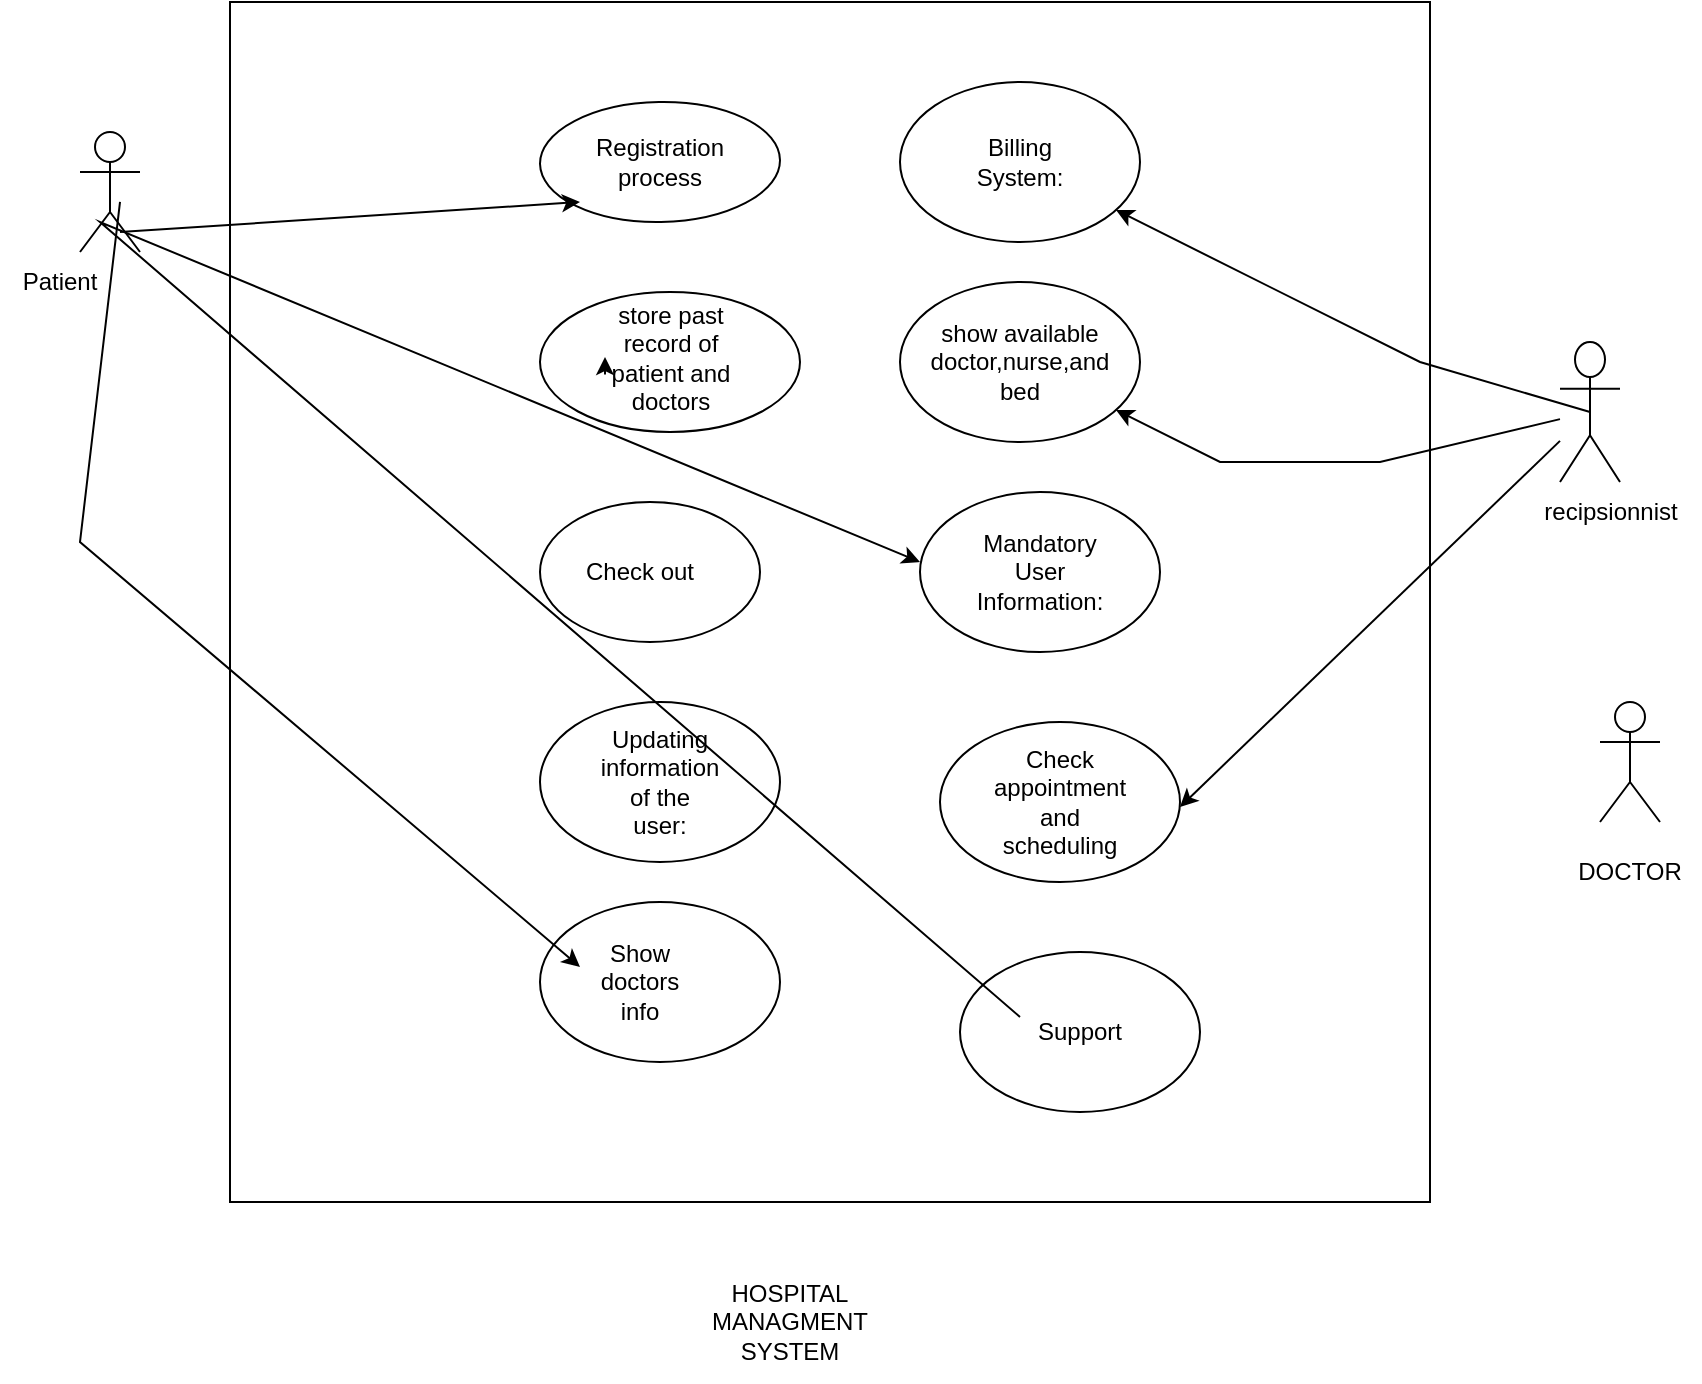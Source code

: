 <mxfile version="20.2.8" type="device"><diagram id="5yCqiNjhUkQeZ4kMIkke" name="Page-1"><mxGraphModel dx="868" dy="435" grid="1" gridSize="10" guides="1" tooltips="1" connect="1" arrows="1" fold="1" page="1" pageScale="1" pageWidth="850" pageHeight="1100" math="0" shadow="0"><root><mxCell id="0"/><mxCell id="1" parent="0"/><mxCell id="EM51x81ND-ktUTeUDPsh-1" value="" style="whiteSpace=wrap;html=1;aspect=fixed;" parent="1" vertex="1"><mxGeometry x="125" y="20" width="600" height="600" as="geometry"/></mxCell><mxCell id="EM51x81ND-ktUTeUDPsh-3" value="" style="ellipse;whiteSpace=wrap;html=1;rotation=-1;" parent="1" vertex="1"><mxGeometry x="280" y="70" width="120" height="60" as="geometry"/></mxCell><mxCell id="EM51x81ND-ktUTeUDPsh-4" value="Registration process" style="text;html=1;strokeColor=none;fillColor=none;align=center;verticalAlign=middle;whiteSpace=wrap;rounded=0;" parent="1" vertex="1"><mxGeometry x="310" y="85" width="60" height="30" as="geometry"/></mxCell><mxCell id="EM51x81ND-ktUTeUDPsh-6" value="" style="ellipse;whiteSpace=wrap;html=1;" parent="1" vertex="1"><mxGeometry x="280" y="270" width="110" height="70" as="geometry"/></mxCell><mxCell id="EM51x81ND-ktUTeUDPsh-7" value="Check out" style="text;html=1;strokeColor=none;fillColor=none;align=center;verticalAlign=middle;whiteSpace=wrap;rounded=0;" parent="1" vertex="1"><mxGeometry x="300" y="290" width="60" height="30" as="geometry"/></mxCell><mxCell id="EM51x81ND-ktUTeUDPsh-8" value="" style="ellipse;whiteSpace=wrap;html=1;" parent="1" vertex="1"><mxGeometry x="280" y="165" width="130" height="70" as="geometry"/></mxCell><mxCell id="EM51x81ND-ktUTeUDPsh-11" value="" style="ellipse;whiteSpace=wrap;html=1;" parent="1" vertex="1"><mxGeometry x="470" y="265" width="120" height="80" as="geometry"/></mxCell><mxCell id="EM51x81ND-ktUTeUDPsh-12" value="Mandatory User Information:" style="text;html=1;strokeColor=none;fillColor=none;align=center;verticalAlign=middle;whiteSpace=wrap;rounded=0;" parent="1" vertex="1"><mxGeometry x="500" y="290" width="60" height="30" as="geometry"/></mxCell><mxCell id="EM51x81ND-ktUTeUDPsh-13" value="" style="ellipse;whiteSpace=wrap;html=1;" parent="1" vertex="1"><mxGeometry x="280" y="370" width="120" height="80" as="geometry"/></mxCell><mxCell id="EM51x81ND-ktUTeUDPsh-14" value="Updating information of the user:" style="text;html=1;strokeColor=none;fillColor=none;align=center;verticalAlign=middle;whiteSpace=wrap;rounded=0;" parent="1" vertex="1"><mxGeometry x="310" y="397.5" width="60" height="25" as="geometry"/></mxCell><mxCell id="EM51x81ND-ktUTeUDPsh-16" value="" style="ellipse;whiteSpace=wrap;html=1;" parent="1" vertex="1"><mxGeometry x="460" y="60" width="120" height="80" as="geometry"/></mxCell><mxCell id="EM51x81ND-ktUTeUDPsh-17" value="Billing System:" style="text;html=1;strokeColor=none;fillColor=none;align=center;verticalAlign=middle;whiteSpace=wrap;rounded=0;" parent="1" vertex="1"><mxGeometry x="490" y="85" width="60" height="30" as="geometry"/></mxCell><mxCell id="EM51x81ND-ktUTeUDPsh-18" value="" style="ellipse;whiteSpace=wrap;html=1;" parent="1" vertex="1"><mxGeometry x="460" y="160" width="120" height="80" as="geometry"/></mxCell><mxCell id="EM51x81ND-ktUTeUDPsh-19" value="&lt;div&gt;show available doctor,nurse,and bed&lt;/div&gt;" style="text;html=1;strokeColor=none;fillColor=none;align=center;verticalAlign=middle;whiteSpace=wrap;rounded=0;" parent="1" vertex="1"><mxGeometry x="490" y="185" width="60" height="30" as="geometry"/></mxCell><mxCell id="EM51x81ND-ktUTeUDPsh-20" value="" style="ellipse;whiteSpace=wrap;html=1;" parent="1" vertex="1"><mxGeometry x="480" y="380" width="120" height="80" as="geometry"/></mxCell><mxCell id="EM51x81ND-ktUTeUDPsh-22" value="Check appointment and scheduling" style="text;html=1;strokeColor=none;fillColor=none;align=center;verticalAlign=middle;whiteSpace=wrap;rounded=0;" parent="1" vertex="1"><mxGeometry x="510" y="405" width="60" height="30" as="geometry"/></mxCell><mxCell id="EM51x81ND-ktUTeUDPsh-23" value="" style="ellipse;whiteSpace=wrap;html=1;" parent="1" vertex="1"><mxGeometry x="280" y="470" width="120" height="80" as="geometry"/></mxCell><mxCell id="EM51x81ND-ktUTeUDPsh-24" value="Show doctors info" style="text;html=1;strokeColor=none;fillColor=none;align=center;verticalAlign=middle;whiteSpace=wrap;rounded=0;" parent="1" vertex="1"><mxGeometry x="300" y="495" width="60" height="30" as="geometry"/></mxCell><mxCell id="EM51x81ND-ktUTeUDPsh-25" value="" style="ellipse;whiteSpace=wrap;html=1;" parent="1" vertex="1"><mxGeometry x="490" y="495" width="120" height="80" as="geometry"/></mxCell><mxCell id="EM51x81ND-ktUTeUDPsh-26" value="Support" style="text;html=1;strokeColor=none;fillColor=none;align=center;verticalAlign=middle;whiteSpace=wrap;rounded=0;" parent="1" vertex="1"><mxGeometry x="520" y="520" width="60" height="30" as="geometry"/></mxCell><mxCell id="EM51x81ND-ktUTeUDPsh-27" value="&lt;div&gt;store past record of patient and doctors&lt;/div&gt;" style="text;html=1;strokeColor=none;fillColor=none;align=center;verticalAlign=middle;whiteSpace=wrap;rounded=0;" parent="1" vertex="1"><mxGeometry x="312.5" y="180" width="65" height="35" as="geometry"/></mxCell><mxCell id="EM51x81ND-ktUTeUDPsh-29" value="&amp;nbsp;" style="shape=umlActor;verticalLabelPosition=bottom;verticalAlign=top;html=1;outlineConnect=0;" parent="1" vertex="1"><mxGeometry x="50" y="85" width="30" height="60" as="geometry"/></mxCell><mxCell id="EM51x81ND-ktUTeUDPsh-33" value="Patient" style="text;html=1;strokeColor=none;fillColor=none;align=center;verticalAlign=middle;whiteSpace=wrap;rounded=0;" parent="1" vertex="1"><mxGeometry x="10" y="150" width="60" height="20" as="geometry"/></mxCell><mxCell id="EM51x81ND-ktUTeUDPsh-38" value="" style="endArrow=classic;html=1;rounded=0;" parent="1" edge="1"><mxGeometry width="50" height="50" relative="1" as="geometry"><mxPoint x="70" y="135" as="sourcePoint"/><mxPoint x="300" y="120" as="targetPoint"/><Array as="points"><mxPoint x="300" y="120"/></Array></mxGeometry></mxCell><mxCell id="3M2ybHw5ctODsIfFmqvQ-5" value="" style="shape=umlActor;verticalLabelPosition=bottom;verticalAlign=top;html=1;outlineConnect=0;" parent="1" vertex="1"><mxGeometry x="790" y="190" width="30" height="70" as="geometry"/></mxCell><mxCell id="3M2ybHw5ctODsIfFmqvQ-12" value="" style="endArrow=classic;html=1;rounded=0;fontFamily=Helvetica;fontSize=12;fontColor=default;exitX=0.5;exitY=0.5;exitDx=0;exitDy=0;exitPerimeter=0;" parent="1" source="3M2ybHw5ctODsIfFmqvQ-5" target="EM51x81ND-ktUTeUDPsh-16" edge="1"><mxGeometry width="50" height="50" relative="1" as="geometry"><mxPoint x="420" y="340" as="sourcePoint"/><mxPoint x="470" y="290" as="targetPoint"/><Array as="points"><mxPoint x="720" y="200"/></Array></mxGeometry></mxCell><mxCell id="3M2ybHw5ctODsIfFmqvQ-15" style="edgeStyle=orthogonalEdgeStyle;rounded=0;orthogonalLoop=1;jettySize=auto;html=1;exitX=0;exitY=0.75;exitDx=0;exitDy=0;entryX=0;entryY=0.5;entryDx=0;entryDy=0;fontFamily=Helvetica;fontSize=12;fontColor=default;" parent="1" source="EM51x81ND-ktUTeUDPsh-27" target="EM51x81ND-ktUTeUDPsh-27" edge="1"><mxGeometry relative="1" as="geometry"/></mxCell><mxCell id="3M2ybHw5ctODsIfFmqvQ-19" value="" style="endArrow=classic;html=1;rounded=0;fontFamily=Helvetica;fontSize=12;fontColor=default;exitX=0;exitY=0.25;exitDx=0;exitDy=0;" parent="1" source="EM51x81ND-ktUTeUDPsh-26" edge="1"><mxGeometry width="50" height="50" relative="1" as="geometry"><mxPoint x="130" y="180" as="sourcePoint"/><mxPoint x="470" y="300" as="targetPoint"/><Array as="points"><mxPoint x="60" y="130"/></Array></mxGeometry></mxCell><mxCell id="3M2ybHw5ctODsIfFmqvQ-20" value="" style="endArrow=classic;html=1;rounded=0;fontFamily=Helvetica;fontSize=12;fontColor=default;startArrow=none;" parent="1" source="3M2ybHw5ctODsIfFmqvQ-5" edge="1"><mxGeometry width="50" height="50" relative="1" as="geometry"><mxPoint x="810" y="286" as="sourcePoint"/><mxPoint x="600" y="422.5" as="targetPoint"/><Array as="points"/></mxGeometry></mxCell><mxCell id="3M2ybHw5ctODsIfFmqvQ-11" value="&lt;div&gt;recipsionnist&lt;/div&gt;" style="text;html=1;align=center;verticalAlign=middle;resizable=0;points=[];autosize=1;strokeColor=none;fillColor=none;fontSize=12;fontFamily=Helvetica;fontColor=default;" parent="1" vertex="1"><mxGeometry x="770" y="260" width="90" height="30" as="geometry"/></mxCell><mxCell id="3M2ybHw5ctODsIfFmqvQ-25" value="" style="endArrow=classic;html=1;rounded=0;fontFamily=Helvetica;fontSize=12;fontColor=default;entryX=0;entryY=0.25;entryDx=0;entryDy=0;exitX=0.667;exitY=0.583;exitDx=0;exitDy=0;exitPerimeter=0;" parent="1" source="EM51x81ND-ktUTeUDPsh-29" target="EM51x81ND-ktUTeUDPsh-24" edge="1"><mxGeometry width="50" height="50" relative="1" as="geometry"><mxPoint x="70" y="130" as="sourcePoint"/><mxPoint x="470" y="330" as="targetPoint"/><Array as="points"><mxPoint x="50" y="290"/></Array></mxGeometry></mxCell><mxCell id="3M2ybHw5ctODsIfFmqvQ-29" value="" style="endArrow=classic;html=1;rounded=0;fontFamily=Helvetica;fontSize=12;fontColor=default;" parent="1" source="3M2ybHw5ctODsIfFmqvQ-5" target="EM51x81ND-ktUTeUDPsh-18" edge="1"><mxGeometry width="50" height="50" relative="1" as="geometry"><mxPoint x="800" y="400" as="sourcePoint"/><mxPoint x="680" y="220" as="targetPoint"/><Array as="points"><mxPoint x="700" y="250"/><mxPoint x="680" y="250"/><mxPoint x="620" y="250"/></Array></mxGeometry></mxCell><mxCell id="3M2ybHw5ctODsIfFmqvQ-32" value="HOSPITAL MANAGMENT SYSTEM" style="text;html=1;strokeColor=none;fillColor=none;align=center;verticalAlign=middle;whiteSpace=wrap;rounded=0;fontFamily=Helvetica;fontSize=12;fontColor=default;" parent="1" vertex="1"><mxGeometry x="360" y="650" width="90" height="60" as="geometry"/></mxCell><mxCell id="3M2ybHw5ctODsIfFmqvQ-37" value="" style="shape=umlActor;verticalLabelPosition=bottom;verticalAlign=top;html=1;outlineConnect=0;fontFamily=Helvetica;fontSize=12;fontColor=default;strokeColor=default;fillColor=default;" parent="1" vertex="1"><mxGeometry x="810" y="370" width="30" height="60" as="geometry"/></mxCell><mxCell id="3M2ybHw5ctODsIfFmqvQ-42" value="DOCTOR" style="text;html=1;strokeColor=none;fillColor=none;align=center;verticalAlign=middle;whiteSpace=wrap;rounded=0;fontFamily=Helvetica;fontSize=12;fontColor=default;" parent="1" vertex="1"><mxGeometry x="795" y="440" width="60" height="30" as="geometry"/></mxCell></root></mxGraphModel></diagram></mxfile>